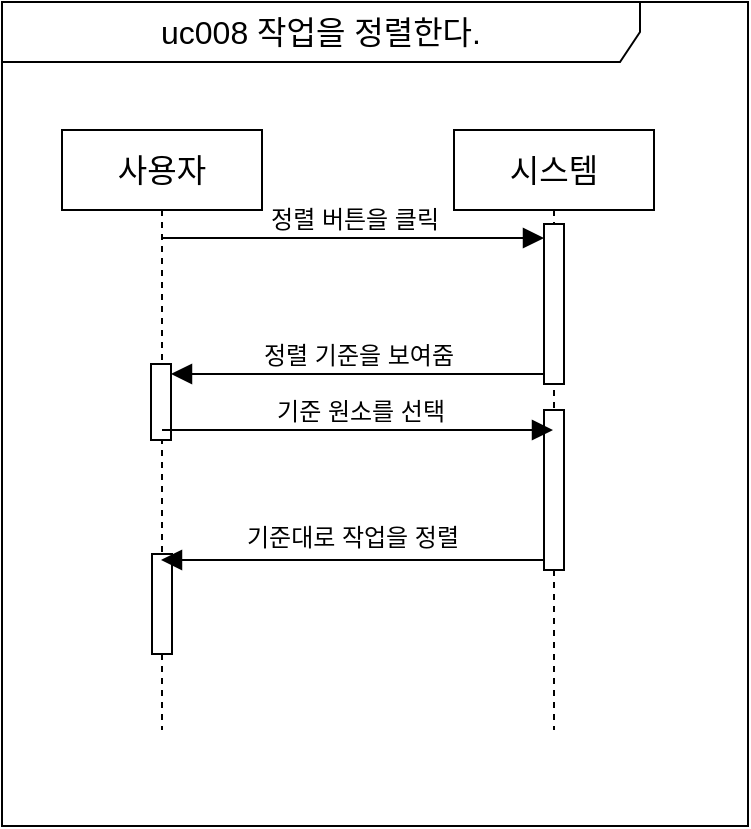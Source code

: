 <mxfile version="21.3.6" type="device">
  <diagram name="페이지-1" id="HfVHuUAZUQ8V5Ng_dq8U">
    <mxGraphModel dx="869" dy="1015" grid="0" gridSize="10" guides="1" tooltips="1" connect="1" arrows="1" fold="1" page="0" pageScale="1" pageWidth="827" pageHeight="1169" math="0" shadow="0">
      <root>
        <mxCell id="0" />
        <mxCell id="1" parent="0" />
        <mxCell id="2MSTq0rAdUkIuW6gPUsx-1" value="사용자" style="shape=umlLifeline;perimeter=lifelinePerimeter;whiteSpace=wrap;html=1;container=1;dropTarget=0;collapsible=0;recursiveResize=0;outlineConnect=0;portConstraint=eastwest;newEdgeStyle={&quot;edgeStyle&quot;:&quot;elbowEdgeStyle&quot;,&quot;elbow&quot;:&quot;vertical&quot;,&quot;curved&quot;:0,&quot;rounded&quot;:0};fontSize=16;" vertex="1" parent="1">
          <mxGeometry x="7" y="26" width="100" height="300" as="geometry" />
        </mxCell>
        <mxCell id="2MSTq0rAdUkIuW6gPUsx-10" value="" style="html=1;points=[];perimeter=orthogonalPerimeter;outlineConnect=0;targetShapes=umlLifeline;portConstraint=eastwest;newEdgeStyle={&quot;edgeStyle&quot;:&quot;elbowEdgeStyle&quot;,&quot;elbow&quot;:&quot;vertical&quot;,&quot;curved&quot;:0,&quot;rounded&quot;:0};fontSize=16;" vertex="1" parent="2MSTq0rAdUkIuW6gPUsx-1">
          <mxGeometry x="45" y="212" width="10" height="50" as="geometry" />
        </mxCell>
        <mxCell id="2MSTq0rAdUkIuW6gPUsx-2" value="시스템" style="shape=umlLifeline;perimeter=lifelinePerimeter;whiteSpace=wrap;html=1;container=1;dropTarget=0;collapsible=0;recursiveResize=0;outlineConnect=0;portConstraint=eastwest;newEdgeStyle={&quot;edgeStyle&quot;:&quot;elbowEdgeStyle&quot;,&quot;elbow&quot;:&quot;vertical&quot;,&quot;curved&quot;:0,&quot;rounded&quot;:0};fontSize=16;" vertex="1" parent="1">
          <mxGeometry x="203" y="26" width="100" height="300" as="geometry" />
        </mxCell>
        <mxCell id="2MSTq0rAdUkIuW6gPUsx-3" value="" style="html=1;points=[];perimeter=orthogonalPerimeter;outlineConnect=0;targetShapes=umlLifeline;portConstraint=eastwest;newEdgeStyle={&quot;edgeStyle&quot;:&quot;elbowEdgeStyle&quot;,&quot;elbow&quot;:&quot;vertical&quot;,&quot;curved&quot;:0,&quot;rounded&quot;:0};fontSize=16;" vertex="1" parent="2MSTq0rAdUkIuW6gPUsx-2">
          <mxGeometry x="45" y="47" width="10" height="80" as="geometry" />
        </mxCell>
        <mxCell id="2MSTq0rAdUkIuW6gPUsx-9" value="" style="html=1;points=[];perimeter=orthogonalPerimeter;outlineConnect=0;targetShapes=umlLifeline;portConstraint=eastwest;newEdgeStyle={&quot;edgeStyle&quot;:&quot;elbowEdgeStyle&quot;,&quot;elbow&quot;:&quot;vertical&quot;,&quot;curved&quot;:0,&quot;rounded&quot;:0};fontSize=16;" vertex="1" parent="2MSTq0rAdUkIuW6gPUsx-2">
          <mxGeometry x="45" y="140" width="10" height="80" as="geometry" />
        </mxCell>
        <mxCell id="2MSTq0rAdUkIuW6gPUsx-4" value="정렬 버튼을 클릭" style="html=1;verticalAlign=bottom;endArrow=block;edgeStyle=elbowEdgeStyle;elbow=vertical;curved=0;rounded=0;fontSize=12;startSize=8;endSize=8;" edge="1" parent="1">
          <mxGeometry relative="1" as="geometry">
            <mxPoint x="56.5" y="80" as="sourcePoint" />
            <mxPoint x="248" y="80" as="targetPoint" />
          </mxGeometry>
        </mxCell>
        <mxCell id="2MSTq0rAdUkIuW6gPUsx-6" value="정렬 기준을 보여줌" style="html=1;verticalAlign=bottom;endArrow=block;edgeStyle=elbowEdgeStyle;elbow=vertical;curved=0;rounded=0;fontSize=12;startSize=8;endSize=8;" edge="1" parent="1" target="2MSTq0rAdUkIuW6gPUsx-7">
          <mxGeometry x="-0.003" width="80" relative="1" as="geometry">
            <mxPoint x="248" y="148" as="sourcePoint" />
            <mxPoint x="56.5" y="148" as="targetPoint" />
            <mxPoint as="offset" />
          </mxGeometry>
        </mxCell>
        <mxCell id="2MSTq0rAdUkIuW6gPUsx-7" value="" style="html=1;points=[];perimeter=orthogonalPerimeter;outlineConnect=0;targetShapes=umlLifeline;portConstraint=eastwest;newEdgeStyle={&quot;edgeStyle&quot;:&quot;elbowEdgeStyle&quot;,&quot;elbow&quot;:&quot;vertical&quot;,&quot;curved&quot;:0,&quot;rounded&quot;:0};fontSize=16;" vertex="1" parent="1">
          <mxGeometry x="51.5" y="143" width="10" height="38" as="geometry" />
        </mxCell>
        <mxCell id="2MSTq0rAdUkIuW6gPUsx-8" value="기준 원소를 선택" style="html=1;verticalAlign=bottom;endArrow=block;edgeStyle=elbowEdgeStyle;elbow=vertical;curved=0;rounded=0;fontSize=12;startSize=8;endSize=8;" edge="1" parent="1" source="2MSTq0rAdUkIuW6gPUsx-1" target="2MSTq0rAdUkIuW6gPUsx-2">
          <mxGeometry x="0.005" width="80" relative="1" as="geometry">
            <mxPoint x="160" y="200" as="sourcePoint" />
            <mxPoint x="240" y="200" as="targetPoint" />
            <mxPoint x="1" as="offset" />
          </mxGeometry>
        </mxCell>
        <mxCell id="2MSTq0rAdUkIuW6gPUsx-11" value="기준대로 작업을 정렬" style="html=1;verticalAlign=bottom;endArrow=block;edgeStyle=elbowEdgeStyle;elbow=vertical;curved=0;rounded=0;fontSize=12;startSize=8;endSize=8;" edge="1" parent="1">
          <mxGeometry y="-2" width="80" relative="1" as="geometry">
            <mxPoint x="248" y="241" as="sourcePoint" />
            <mxPoint x="56.5" y="241" as="targetPoint" />
            <mxPoint as="offset" />
          </mxGeometry>
        </mxCell>
        <mxCell id="2MSTq0rAdUkIuW6gPUsx-12" value="uc008 작업을 정렬한다." style="shape=umlFrame;whiteSpace=wrap;html=1;pointerEvents=0;fontSize=16;width=319;height=30;" vertex="1" parent="1">
          <mxGeometry x="-23" y="-38" width="373" height="412" as="geometry" />
        </mxCell>
      </root>
    </mxGraphModel>
  </diagram>
</mxfile>
